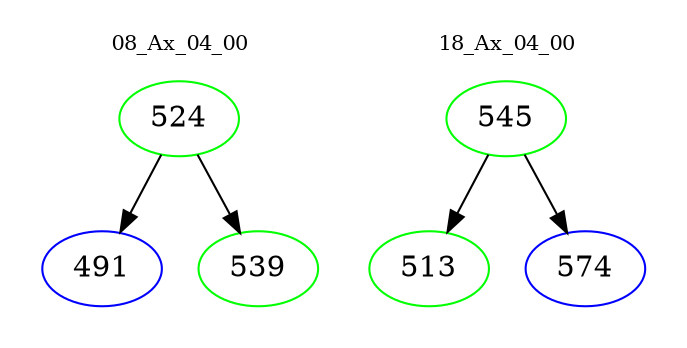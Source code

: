 digraph{
subgraph cluster_0 {
color = white
label = "08_Ax_04_00";
fontsize=10;
T0_524 [label="524", color="green"]
T0_524 -> T0_491 [color="black"]
T0_491 [label="491", color="blue"]
T0_524 -> T0_539 [color="black"]
T0_539 [label="539", color="green"]
}
subgraph cluster_1 {
color = white
label = "18_Ax_04_00";
fontsize=10;
T1_545 [label="545", color="green"]
T1_545 -> T1_513 [color="black"]
T1_513 [label="513", color="green"]
T1_545 -> T1_574 [color="black"]
T1_574 [label="574", color="blue"]
}
}
